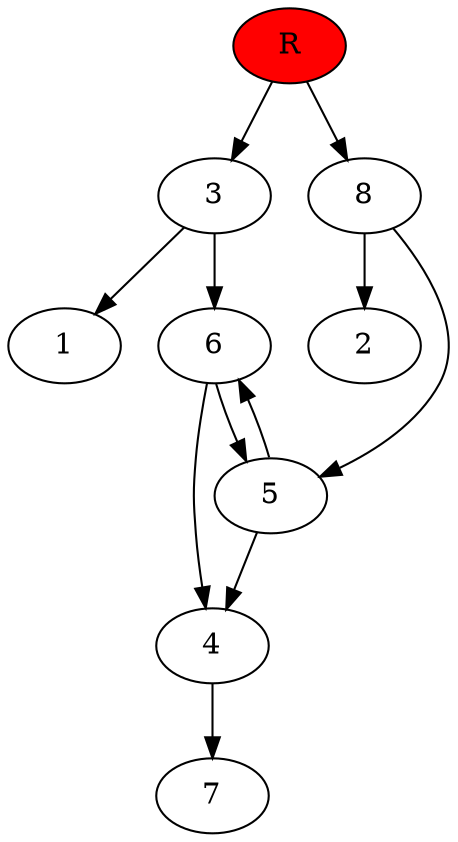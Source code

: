 digraph prb43060 {
	1
	2
	3
	4
	5
	6
	7
	8
	R [fillcolor="#ff0000" style=filled]
	3 -> 1
	3 -> 6
	4 -> 7
	5 -> 4
	5 -> 6
	6 -> 4
	6 -> 5
	8 -> 2
	8 -> 5
	R -> 3
	R -> 8
}
